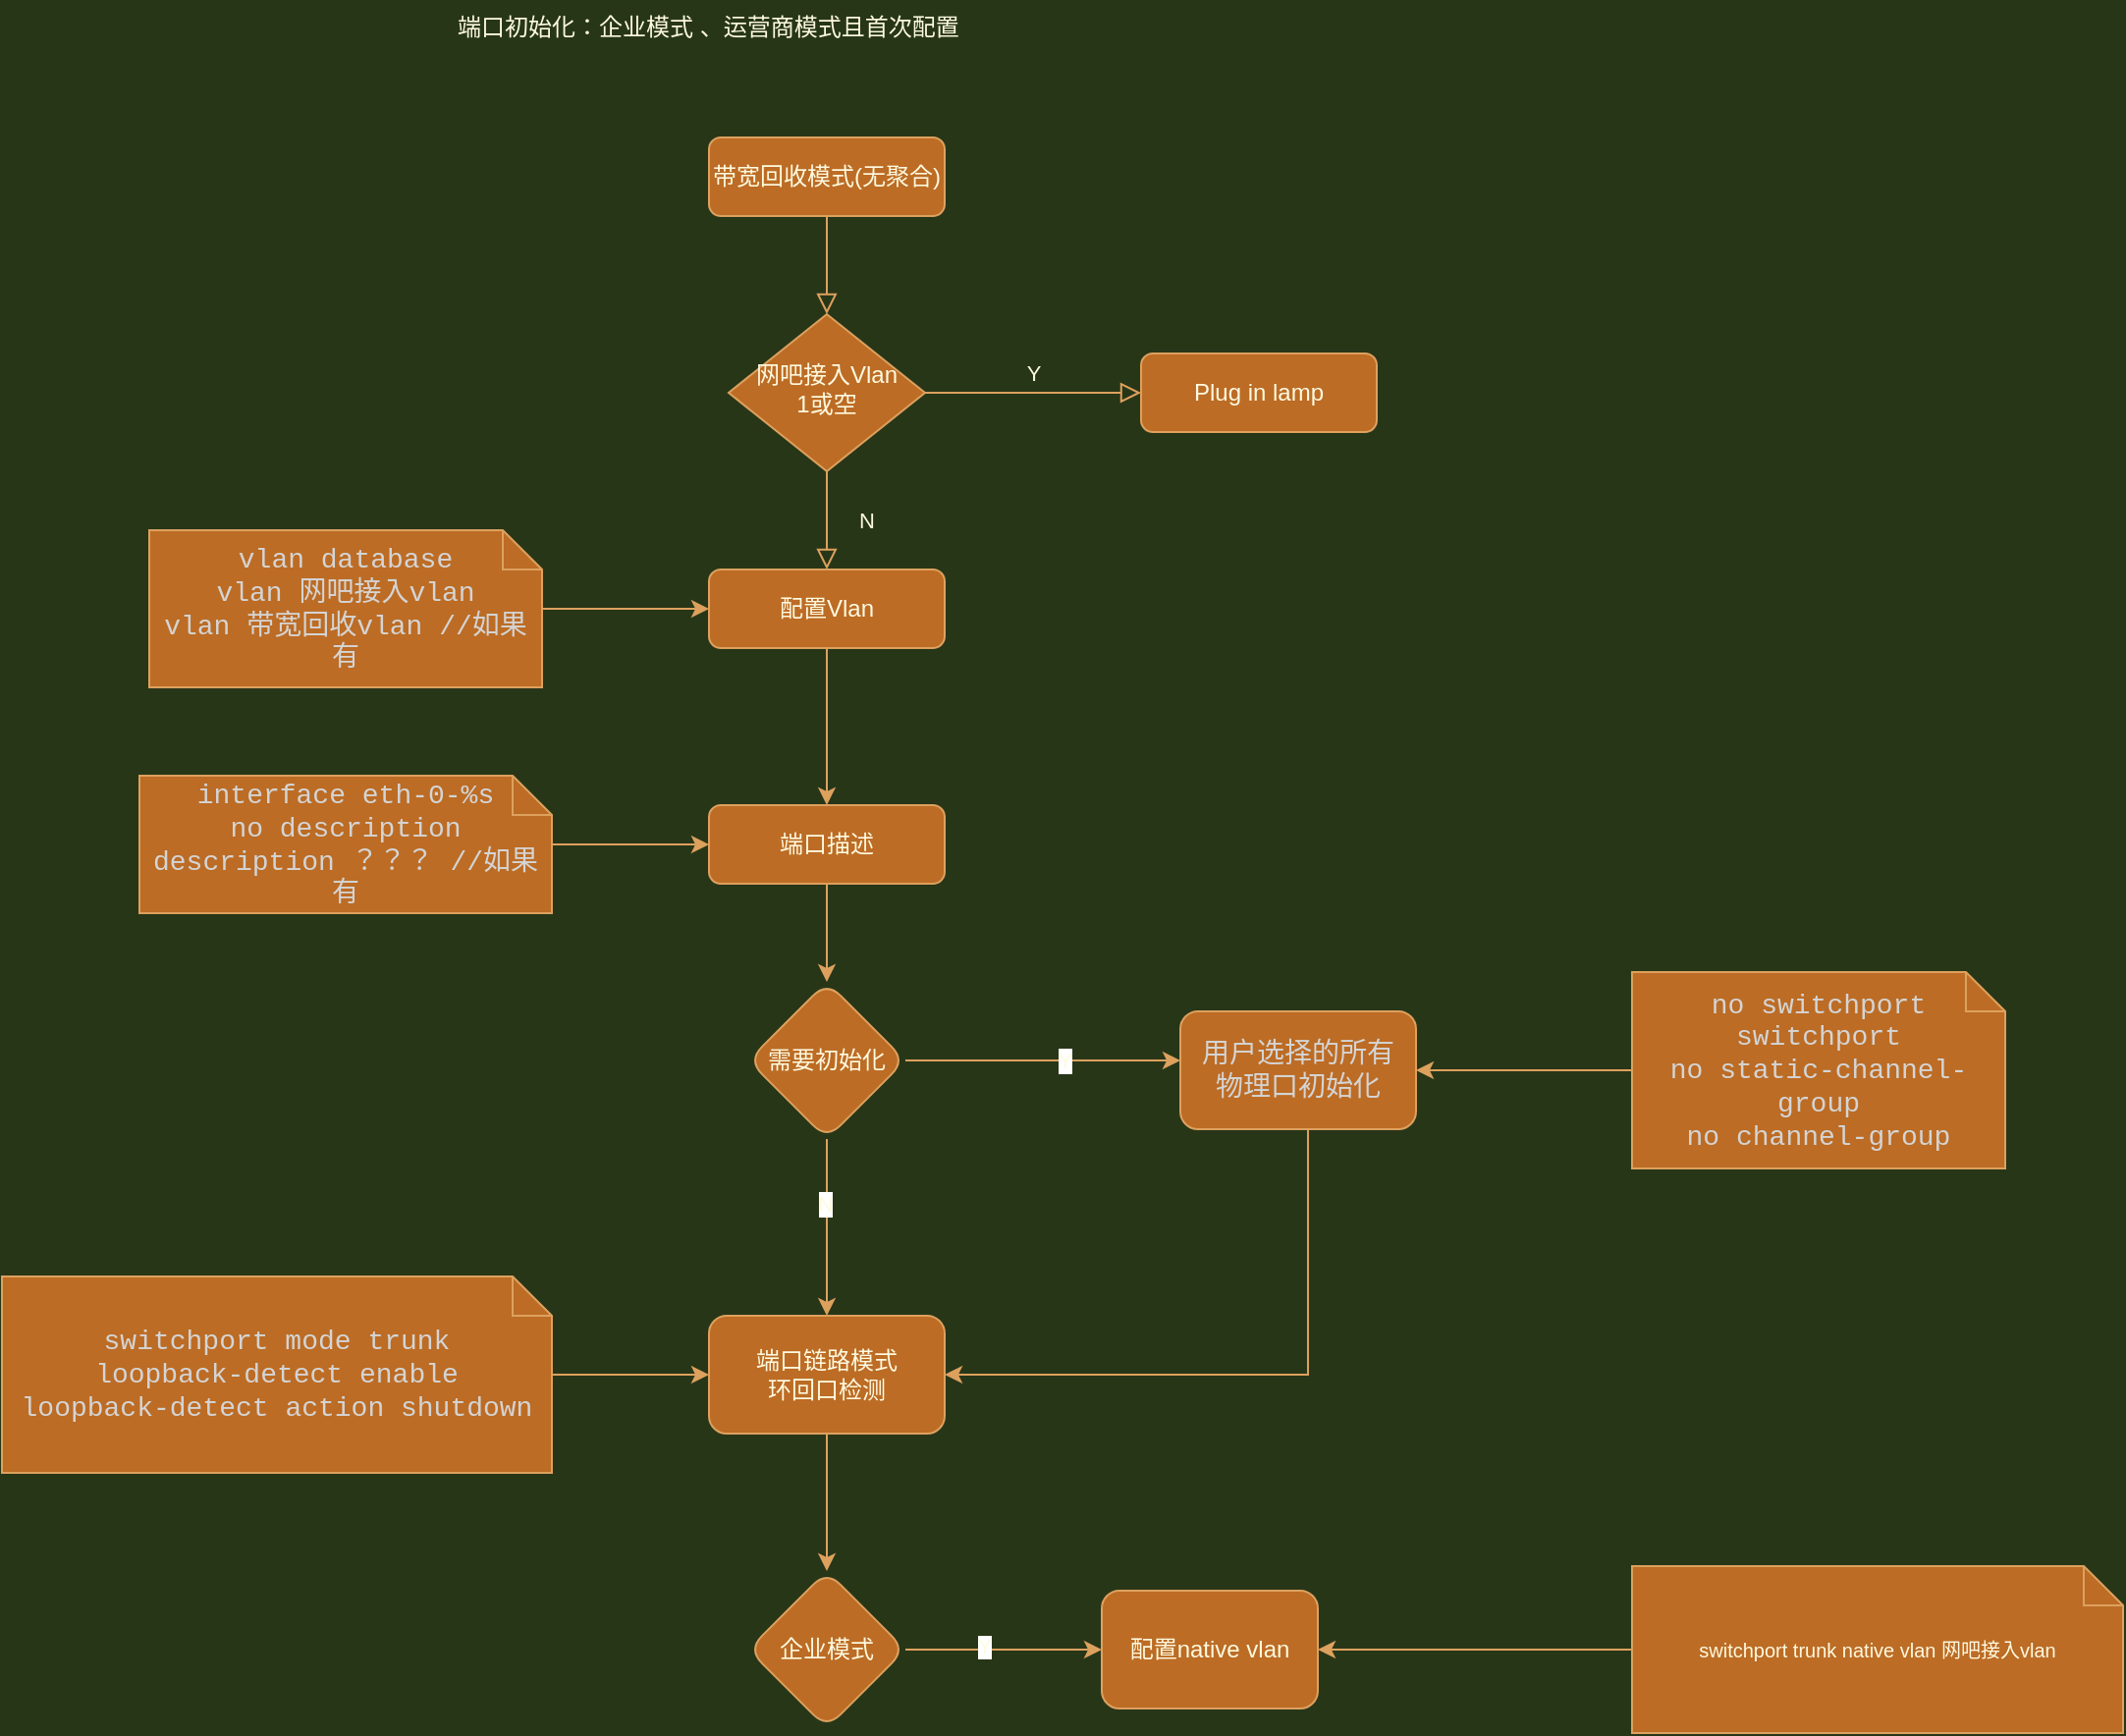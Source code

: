 <mxfile version="20.6.2" type="github">
  <diagram id="C5RBs43oDa-KdzZeNtuy" name="企业模式">
    <mxGraphModel dx="1797" dy="417" grid="1" gridSize="10" guides="1" tooltips="1" connect="1" arrows="1" fold="1" page="1" pageScale="1" pageWidth="827" pageHeight="1169" background="#283618" math="0" shadow="0">
      <root>
        <mxCell id="WIyWlLk6GJQsqaUBKTNV-0" />
        <mxCell id="WIyWlLk6GJQsqaUBKTNV-1" parent="WIyWlLk6GJQsqaUBKTNV-0" />
        <mxCell id="WIyWlLk6GJQsqaUBKTNV-2" value="" style="rounded=0;html=1;jettySize=auto;orthogonalLoop=1;fontSize=11;endArrow=block;endFill=0;endSize=8;strokeWidth=1;shadow=0;labelBackgroundColor=none;edgeStyle=orthogonalEdgeStyle;strokeColor=#DDA15E;fontColor=#FEFAE0;" parent="WIyWlLk6GJQsqaUBKTNV-1" source="WIyWlLk6GJQsqaUBKTNV-3" target="WIyWlLk6GJQsqaUBKTNV-6" edge="1">
          <mxGeometry relative="1" as="geometry" />
        </mxCell>
        <mxCell id="WIyWlLk6GJQsqaUBKTNV-3" value="带宽回收模式(无聚合)" style="rounded=1;whiteSpace=wrap;html=1;fontSize=12;glass=0;strokeWidth=1;shadow=0;fillColor=#BC6C25;strokeColor=#DDA15E;fontColor=#FEFAE0;" parent="WIyWlLk6GJQsqaUBKTNV-1" vertex="1">
          <mxGeometry x="160" y="80" width="120" height="40" as="geometry" />
        </mxCell>
        <mxCell id="WIyWlLk6GJQsqaUBKTNV-4" value="N" style="rounded=0;html=1;jettySize=auto;orthogonalLoop=1;fontSize=11;endArrow=block;endFill=0;endSize=8;strokeWidth=1;shadow=0;labelBackgroundColor=none;edgeStyle=orthogonalEdgeStyle;strokeColor=#DDA15E;fontColor=#FEFAE0;" parent="WIyWlLk6GJQsqaUBKTNV-1" source="WIyWlLk6GJQsqaUBKTNV-6" target="jYcGKKyAP8I1KN-inCQs-3" edge="1">
          <mxGeometry y="20" relative="1" as="geometry">
            <mxPoint as="offset" />
            <mxPoint x="220" y="330" as="targetPoint" />
          </mxGeometry>
        </mxCell>
        <mxCell id="WIyWlLk6GJQsqaUBKTNV-5" value="Y" style="edgeStyle=orthogonalEdgeStyle;rounded=0;html=1;jettySize=auto;orthogonalLoop=1;fontSize=11;endArrow=block;endFill=0;endSize=8;strokeWidth=1;shadow=0;labelBackgroundColor=none;strokeColor=#DDA15E;fontColor=#FEFAE0;" parent="WIyWlLk6GJQsqaUBKTNV-1" source="WIyWlLk6GJQsqaUBKTNV-6" target="WIyWlLk6GJQsqaUBKTNV-7" edge="1">
          <mxGeometry y="10" relative="1" as="geometry">
            <mxPoint as="offset" />
          </mxGeometry>
        </mxCell>
        <mxCell id="WIyWlLk6GJQsqaUBKTNV-6" value="网吧接入Vlan&lt;br&gt;1或空" style="rhombus;whiteSpace=wrap;html=1;shadow=0;fontFamily=Helvetica;fontSize=12;align=center;strokeWidth=1;spacing=6;spacingTop=-4;fillColor=#BC6C25;strokeColor=#DDA15E;fontColor=#FEFAE0;" parent="WIyWlLk6GJQsqaUBKTNV-1" vertex="1">
          <mxGeometry x="170" y="170" width="100" height="80" as="geometry" />
        </mxCell>
        <mxCell id="WIyWlLk6GJQsqaUBKTNV-7" value="Plug in lamp" style="rounded=1;whiteSpace=wrap;html=1;fontSize=12;glass=0;strokeWidth=1;shadow=0;fillColor=#BC6C25;strokeColor=#DDA15E;fontColor=#FEFAE0;" parent="WIyWlLk6GJQsqaUBKTNV-1" vertex="1">
          <mxGeometry x="380" y="190" width="120" height="40" as="geometry" />
        </mxCell>
        <mxCell id="jYcGKKyAP8I1KN-inCQs-1" value="端口初始化：企业模式 、运营商模式且首次配置" style="text;whiteSpace=wrap;html=1;fontColor=#FEFAE0;" vertex="1" parent="WIyWlLk6GJQsqaUBKTNV-1">
          <mxGeometry x="30" y="10" width="290" height="30" as="geometry" />
        </mxCell>
        <mxCell id="jYcGKKyAP8I1KN-inCQs-10" value="" style="edgeStyle=orthogonalEdgeStyle;rounded=0;orthogonalLoop=1;jettySize=auto;html=1;strokeColor=#DDA15E;fontColor=#FEFAE0;fillColor=#BC6C25;" edge="1" parent="WIyWlLk6GJQsqaUBKTNV-1" source="jYcGKKyAP8I1KN-inCQs-3" target="jYcGKKyAP8I1KN-inCQs-9">
          <mxGeometry relative="1" as="geometry" />
        </mxCell>
        <mxCell id="jYcGKKyAP8I1KN-inCQs-3" value="配置Vlan" style="rounded=1;whiteSpace=wrap;html=1;strokeColor=#DDA15E;fontColor=#FEFAE0;fillColor=#BC6C25;" vertex="1" parent="WIyWlLk6GJQsqaUBKTNV-1">
          <mxGeometry x="160" y="300" width="120" height="40" as="geometry" />
        </mxCell>
        <mxCell id="jYcGKKyAP8I1KN-inCQs-7" style="edgeStyle=orthogonalEdgeStyle;rounded=0;orthogonalLoop=1;jettySize=auto;html=1;entryX=0;entryY=0.5;entryDx=0;entryDy=0;strokeColor=#DDA15E;fontColor=#FEFAE0;fillColor=#BC6C25;" edge="1" parent="WIyWlLk6GJQsqaUBKTNV-1" source="jYcGKKyAP8I1KN-inCQs-6" target="jYcGKKyAP8I1KN-inCQs-3">
          <mxGeometry relative="1" as="geometry" />
        </mxCell>
        <mxCell id="jYcGKKyAP8I1KN-inCQs-6" value="&lt;div style=&quot;color: rgb(212, 212, 212); font-family: Consolas, &amp;quot;Courier New&amp;quot;, monospace; font-size: 14px;&quot;&gt;vlan database&lt;/div&gt;&lt;div style=&quot;color: rgb(212, 212, 212); font-family: Consolas, &amp;quot;Courier New&amp;quot;, monospace; font-size: 14px;&quot;&gt;vlan 网吧接入vlan&lt;/div&gt;&lt;div style=&quot;color: rgb(212, 212, 212); font-family: Consolas, &amp;quot;Courier New&amp;quot;, monospace; font-size: 14px;&quot;&gt;vlan 带宽回收vlan //如果有&lt;/div&gt;" style="shape=note;size=20;whiteSpace=wrap;html=1;strokeColor=#DDA15E;fontColor=#FEFAE0;fillColor=#BC6C25;" vertex="1" parent="WIyWlLk6GJQsqaUBKTNV-1">
          <mxGeometry x="-125" y="280" width="200" height="80" as="geometry" />
        </mxCell>
        <mxCell id="jYcGKKyAP8I1KN-inCQs-15" value="" style="edgeStyle=orthogonalEdgeStyle;rounded=0;orthogonalLoop=1;jettySize=auto;html=1;strokeColor=#DDA15E;fontColor=#FEFAE0;fillColor=#BC6C25;" edge="1" parent="WIyWlLk6GJQsqaUBKTNV-1" source="jYcGKKyAP8I1KN-inCQs-9" target="jYcGKKyAP8I1KN-inCQs-14">
          <mxGeometry relative="1" as="geometry" />
        </mxCell>
        <mxCell id="jYcGKKyAP8I1KN-inCQs-9" value="端口描述" style="whiteSpace=wrap;html=1;fillColor=#BC6C25;strokeColor=#DDA15E;fontColor=#FEFAE0;rounded=1;" vertex="1" parent="WIyWlLk6GJQsqaUBKTNV-1">
          <mxGeometry x="160" y="420" width="120" height="40" as="geometry" />
        </mxCell>
        <mxCell id="jYcGKKyAP8I1KN-inCQs-16" style="edgeStyle=orthogonalEdgeStyle;rounded=0;orthogonalLoop=1;jettySize=auto;html=1;strokeColor=#DDA15E;fontColor=#FEFAE0;fillColor=#BC6C25;" edge="1" parent="WIyWlLk6GJQsqaUBKTNV-1" source="jYcGKKyAP8I1KN-inCQs-11" target="jYcGKKyAP8I1KN-inCQs-9">
          <mxGeometry relative="1" as="geometry">
            <Array as="points" />
          </mxGeometry>
        </mxCell>
        <mxCell id="jYcGKKyAP8I1KN-inCQs-11" value="&lt;div style=&quot;color: rgb(212, 212, 212); font-family: Consolas, &amp;quot;Courier New&amp;quot;, monospace; font-size: 14px;&quot;&gt;&lt;br&gt;&lt;/div&gt;&lt;div style=&quot;color: rgb(212, 212, 212); font-family: Consolas, &amp;quot;Courier New&amp;quot;, monospace; font-size: 14px;&quot;&gt;&lt;br&gt;&lt;/div&gt;&lt;div style=&quot;color: rgb(212, 212, 212); font-family: Consolas, &amp;quot;Courier New&amp;quot;, monospace; font-size: 14px;&quot;&gt;interface eth-0-%s&lt;/div&gt;&lt;div style=&quot;color: rgb(212, 212, 212); font-family: Consolas, &amp;quot;Courier New&amp;quot;, monospace; font-size: 14px;&quot;&gt;no description&lt;/div&gt;&lt;div style=&quot;color: rgb(212, 212, 212); font-family: Consolas, &amp;quot;Courier New&amp;quot;, monospace; font-size: 14px;&quot;&gt;description ？？？ //如果有&lt;/div&gt;&lt;div style=&quot;color: rgb(212, 212, 212); font-family: Consolas, &amp;quot;Courier New&amp;quot;, monospace; font-size: 14px;&quot;&gt;&lt;br&gt;&lt;/div&gt;&lt;div style=&quot;color: rgb(212, 212, 212); font-family: Consolas, &amp;quot;Courier New&amp;quot;, monospace; font-size: 14px;&quot;&gt;&lt;br&gt;&lt;/div&gt;" style="shape=note;size=20;whiteSpace=wrap;html=1;strokeColor=#DDA15E;fontColor=#FEFAE0;fillColor=#BC6C25;" vertex="1" parent="WIyWlLk6GJQsqaUBKTNV-1">
          <mxGeometry x="-130" y="405" width="210" height="70" as="geometry" />
        </mxCell>
        <mxCell id="jYcGKKyAP8I1KN-inCQs-19" value="" style="edgeStyle=orthogonalEdgeStyle;rounded=0;orthogonalLoop=1;jettySize=auto;html=1;strokeColor=#DDA15E;fontColor=#FEFAE0;fillColor=#BC6C25;" edge="1" parent="WIyWlLk6GJQsqaUBKTNV-1" source="jYcGKKyAP8I1KN-inCQs-14" target="jYcGKKyAP8I1KN-inCQs-18">
          <mxGeometry relative="1" as="geometry">
            <Array as="points">
              <mxPoint x="320" y="550" />
              <mxPoint x="320" y="550" />
            </Array>
          </mxGeometry>
        </mxCell>
        <mxCell id="jYcGKKyAP8I1KN-inCQs-20" value="Y" style="edgeLabel;html=1;align=center;verticalAlign=middle;resizable=0;points=[];fontColor=#FEFAE0;" vertex="1" connectable="0" parent="jYcGKKyAP8I1KN-inCQs-19">
          <mxGeometry x="0.337" relative="1" as="geometry">
            <mxPoint x="-13" as="offset" />
          </mxGeometry>
        </mxCell>
        <mxCell id="jYcGKKyAP8I1KN-inCQs-22" value="" style="edgeStyle=orthogonalEdgeStyle;rounded=0;orthogonalLoop=1;jettySize=auto;html=1;strokeColor=#DDA15E;fontColor=#FEFAE0;fillColor=#BC6C25;" edge="1" parent="WIyWlLk6GJQsqaUBKTNV-1" source="jYcGKKyAP8I1KN-inCQs-14" target="jYcGKKyAP8I1KN-inCQs-21">
          <mxGeometry relative="1" as="geometry" />
        </mxCell>
        <mxCell id="jYcGKKyAP8I1KN-inCQs-23" value="N" style="edgeLabel;html=1;align=center;verticalAlign=middle;resizable=0;points=[];fontColor=#FEFAE0;" vertex="1" connectable="0" parent="jYcGKKyAP8I1KN-inCQs-22">
          <mxGeometry x="-0.268" y="-1" relative="1" as="geometry">
            <mxPoint as="offset" />
          </mxGeometry>
        </mxCell>
        <mxCell id="jYcGKKyAP8I1KN-inCQs-14" value="需要初始化" style="rhombus;whiteSpace=wrap;html=1;fillColor=#BC6C25;strokeColor=#DDA15E;fontColor=#FEFAE0;rounded=1;" vertex="1" parent="WIyWlLk6GJQsqaUBKTNV-1">
          <mxGeometry x="180" y="510" width="80" height="80" as="geometry" />
        </mxCell>
        <mxCell id="jYcGKKyAP8I1KN-inCQs-24" style="edgeStyle=orthogonalEdgeStyle;rounded=0;orthogonalLoop=1;jettySize=auto;html=1;entryX=1;entryY=0.5;entryDx=0;entryDy=0;strokeColor=#DDA15E;fontColor=#FEFAE0;fillColor=#BC6C25;" edge="1" parent="WIyWlLk6GJQsqaUBKTNV-1" source="jYcGKKyAP8I1KN-inCQs-18" target="jYcGKKyAP8I1KN-inCQs-21">
          <mxGeometry relative="1" as="geometry">
            <Array as="points">
              <mxPoint x="465" y="710" />
            </Array>
          </mxGeometry>
        </mxCell>
        <mxCell id="jYcGKKyAP8I1KN-inCQs-18" value="&lt;div style=&quot;color: rgb(212, 212, 212); font-family: Consolas, &amp;quot;Courier New&amp;quot;, monospace; font-size: 14px;&quot;&gt;&lt;/div&gt;&lt;font face=&quot;Consolas, Courier New, monospace&quot; color=&quot;#d4d4d4&quot;&gt;&lt;span style=&quot;font-size: 14px;&quot;&gt;用户选择的所有&lt;br&gt;物理口初始化&lt;/span&gt;&lt;/font&gt;" style="whiteSpace=wrap;html=1;fillColor=#BC6C25;strokeColor=#DDA15E;fontColor=#FEFAE0;rounded=1;" vertex="1" parent="WIyWlLk6GJQsqaUBKTNV-1">
          <mxGeometry x="400" y="525" width="120" height="60" as="geometry" />
        </mxCell>
        <mxCell id="jYcGKKyAP8I1KN-inCQs-31" value="" style="edgeStyle=orthogonalEdgeStyle;rounded=0;orthogonalLoop=1;jettySize=auto;html=1;strokeColor=#DDA15E;fontSize=10;fontColor=#FEFAE0;fillColor=#BC6C25;" edge="1" parent="WIyWlLk6GJQsqaUBKTNV-1" source="jYcGKKyAP8I1KN-inCQs-21" target="jYcGKKyAP8I1KN-inCQs-30">
          <mxGeometry relative="1" as="geometry" />
        </mxCell>
        <mxCell id="jYcGKKyAP8I1KN-inCQs-21" value="端口链路模式&lt;br&gt;环回口检测" style="whiteSpace=wrap;html=1;fillColor=#BC6C25;strokeColor=#DDA15E;fontColor=#FEFAE0;rounded=1;" vertex="1" parent="WIyWlLk6GJQsqaUBKTNV-1">
          <mxGeometry x="160" y="680" width="120" height="60" as="geometry" />
        </mxCell>
        <mxCell id="jYcGKKyAP8I1KN-inCQs-26" style="edgeStyle=orthogonalEdgeStyle;rounded=0;orthogonalLoop=1;jettySize=auto;html=1;entryX=0;entryY=0.5;entryDx=0;entryDy=0;strokeColor=#DDA15E;fontColor=#FEFAE0;fillColor=#BC6C25;" edge="1" parent="WIyWlLk6GJQsqaUBKTNV-1" source="jYcGKKyAP8I1KN-inCQs-25" target="jYcGKKyAP8I1KN-inCQs-21">
          <mxGeometry relative="1" as="geometry" />
        </mxCell>
        <mxCell id="jYcGKKyAP8I1KN-inCQs-25" value="&lt;div style=&quot;color: rgb(212, 212, 212); font-family: Consolas, &amp;quot;Courier New&amp;quot;, monospace; font-size: 14px;&quot;&gt;switchport mode trunk&lt;/div&gt;&lt;div style=&quot;color: rgb(212, 212, 212); font-family: Consolas, &amp;quot;Courier New&amp;quot;, monospace; font-size: 14px;&quot;&gt;loopback-detect enable&lt;/div&gt;&lt;div style=&quot;color: rgb(212, 212, 212); font-family: Consolas, &amp;quot;Courier New&amp;quot;, monospace; font-size: 14px;&quot;&gt;loopback-detect action shutdown&lt;/div&gt;" style="shape=note;size=20;whiteSpace=wrap;html=1;strokeColor=#DDA15E;fontColor=#FEFAE0;fillColor=#BC6C25;" vertex="1" parent="WIyWlLk6GJQsqaUBKTNV-1">
          <mxGeometry x="-200" y="660" width="280" height="100" as="geometry" />
        </mxCell>
        <mxCell id="jYcGKKyAP8I1KN-inCQs-28" style="edgeStyle=orthogonalEdgeStyle;rounded=0;orthogonalLoop=1;jettySize=auto;html=1;entryX=1;entryY=0.5;entryDx=0;entryDy=0;strokeColor=#DDA15E;fontColor=#FEFAE0;fillColor=#BC6C25;" edge="1" parent="WIyWlLk6GJQsqaUBKTNV-1" source="jYcGKKyAP8I1KN-inCQs-27" target="jYcGKKyAP8I1KN-inCQs-18">
          <mxGeometry relative="1" as="geometry" />
        </mxCell>
        <mxCell id="jYcGKKyAP8I1KN-inCQs-27" value="&lt;div style=&quot;color: rgb(212, 212, 212); font-family: Consolas, &amp;quot;Courier New&amp;quot;, monospace; font-size: 14px;&quot;&gt;no switchport&lt;/div&gt;&lt;div style=&quot;color: rgb(212, 212, 212); font-family: Consolas, &amp;quot;Courier New&amp;quot;, monospace; font-size: 14px;&quot;&gt;switchport&lt;/div&gt;&lt;div style=&quot;color: rgb(212, 212, 212); font-family: Consolas, &amp;quot;Courier New&amp;quot;, monospace; font-size: 14px;&quot;&gt;no static-channel-group&lt;/div&gt;&lt;div style=&quot;color: rgb(212, 212, 212); font-family: Consolas, &amp;quot;Courier New&amp;quot;, monospace; font-size: 14px;&quot;&gt;no channel-group&lt;/div&gt;" style="shape=note;size=20;whiteSpace=wrap;html=1;strokeColor=#DDA15E;fontColor=#FEFAE0;fillColor=#BC6C25;" vertex="1" parent="WIyWlLk6GJQsqaUBKTNV-1">
          <mxGeometry x="630" y="505" width="190" height="100" as="geometry" />
        </mxCell>
        <mxCell id="jYcGKKyAP8I1KN-inCQs-33" value="" style="edgeStyle=orthogonalEdgeStyle;rounded=0;orthogonalLoop=1;jettySize=auto;html=1;strokeColor=#DDA15E;fontSize=10;fontColor=#FEFAE0;fillColor=#BC6C25;" edge="1" parent="WIyWlLk6GJQsqaUBKTNV-1" source="jYcGKKyAP8I1KN-inCQs-30" target="jYcGKKyAP8I1KN-inCQs-32">
          <mxGeometry relative="1" as="geometry">
            <Array as="points">
              <mxPoint x="310" y="850" />
              <mxPoint x="310" y="850" />
            </Array>
          </mxGeometry>
        </mxCell>
        <mxCell id="jYcGKKyAP8I1KN-inCQs-37" value="Y" style="edgeLabel;html=1;align=center;verticalAlign=middle;resizable=0;points=[];fontSize=10;fontColor=#FEFAE0;" vertex="1" connectable="0" parent="jYcGKKyAP8I1KN-inCQs-33">
          <mxGeometry x="-0.205" y="2" relative="1" as="geometry">
            <mxPoint as="offset" />
          </mxGeometry>
        </mxCell>
        <mxCell id="jYcGKKyAP8I1KN-inCQs-30" value="企业模式" style="rhombus;whiteSpace=wrap;html=1;fillColor=#BC6C25;strokeColor=#DDA15E;fontColor=#FEFAE0;rounded=1;" vertex="1" parent="WIyWlLk6GJQsqaUBKTNV-1">
          <mxGeometry x="180" y="810" width="80" height="80" as="geometry" />
        </mxCell>
        <mxCell id="jYcGKKyAP8I1KN-inCQs-32" value="配置native vlan" style="whiteSpace=wrap;html=1;fillColor=#BC6C25;strokeColor=#DDA15E;fontColor=#FEFAE0;rounded=1;" vertex="1" parent="WIyWlLk6GJQsqaUBKTNV-1">
          <mxGeometry x="360" y="820" width="110" height="60" as="geometry" />
        </mxCell>
        <mxCell id="jYcGKKyAP8I1KN-inCQs-35" style="edgeStyle=orthogonalEdgeStyle;rounded=0;orthogonalLoop=1;jettySize=auto;html=1;strokeColor=#DDA15E;fontSize=10;fontColor=#FEFAE0;fillColor=#BC6C25;" edge="1" parent="WIyWlLk6GJQsqaUBKTNV-1" source="jYcGKKyAP8I1KN-inCQs-34" target="jYcGKKyAP8I1KN-inCQs-32">
          <mxGeometry relative="1" as="geometry" />
        </mxCell>
        <mxCell id="jYcGKKyAP8I1KN-inCQs-34" value="&lt;span style=&quot;font-size: 10px;&quot;&gt;switchport trunk native vlan 网吧接入vlan&lt;/span&gt;" style="shape=note;size=20;whiteSpace=wrap;html=1;strokeColor=#DDA15E;fontSize=10;fontColor=#FEFAE0;fillColor=#BC6C25;" vertex="1" parent="WIyWlLk6GJQsqaUBKTNV-1">
          <mxGeometry x="630" y="807.5" width="250" height="85" as="geometry" />
        </mxCell>
      </root>
    </mxGraphModel>
  </diagram>
</mxfile>
